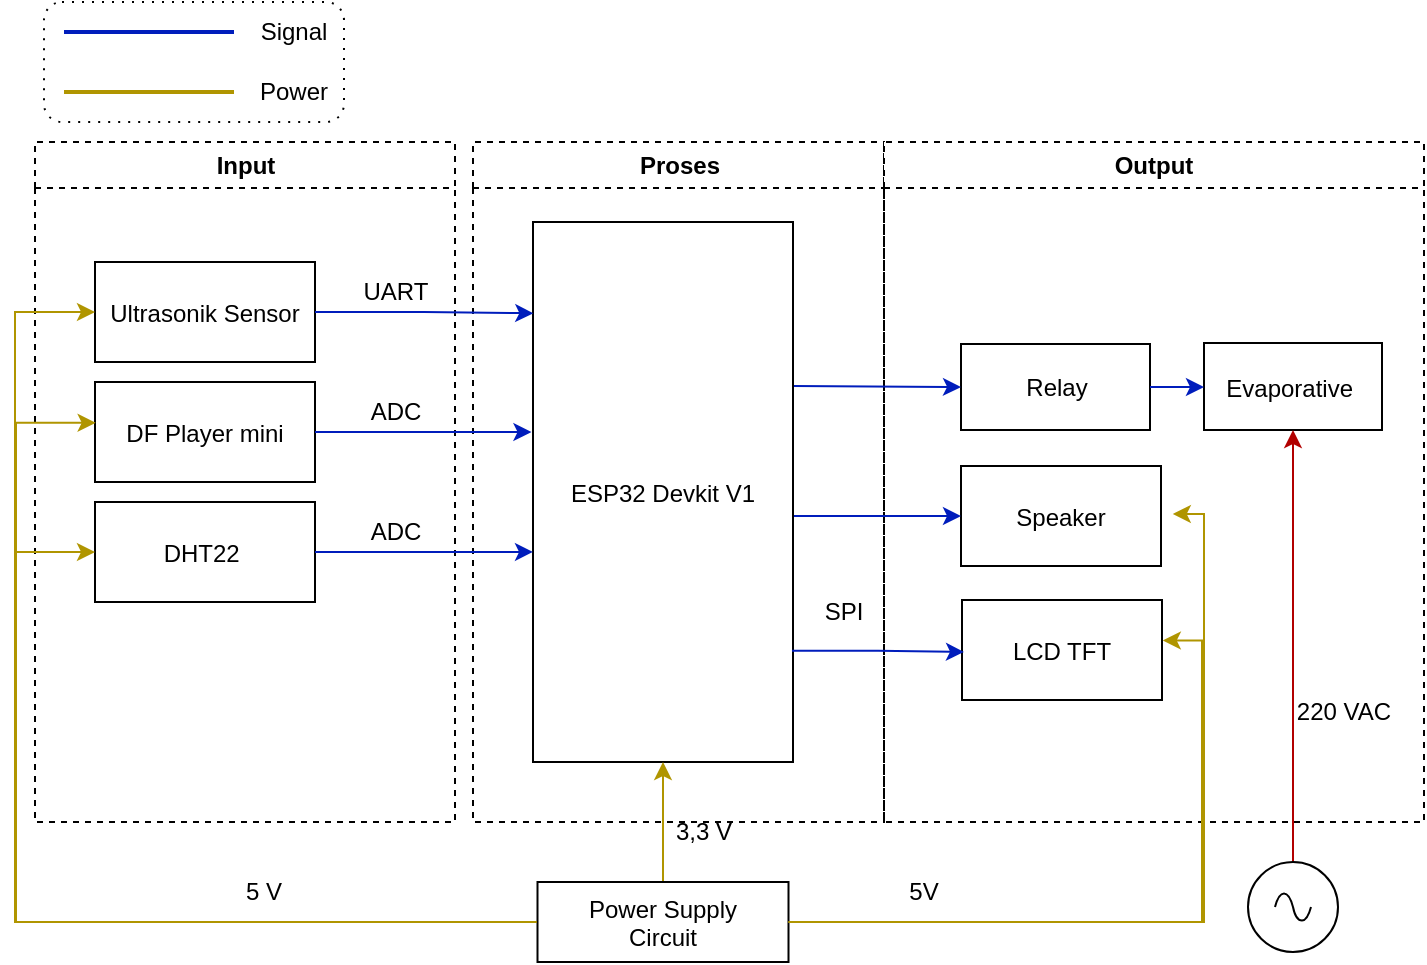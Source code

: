 <mxfile version="22.0.0" type="device">
  <diagram name="Page-1" id="e7e014a7-5840-1c2e-5031-d8a46d1fe8dd">
    <mxGraphModel dx="985" dy="572" grid="1" gridSize="10" guides="1" tooltips="1" connect="1" arrows="1" fold="1" page="1" pageScale="1" pageWidth="1169" pageHeight="826" background="none" math="0" shadow="0">
      <root>
        <mxCell id="0" />
        <mxCell id="1" parent="0" />
        <mxCell id="_jFeVBPDXCWnUA5WZdn8-125" value="" style="rounded=1;whiteSpace=wrap;html=1;dashed=1;dashPattern=1 4;" parent="1" vertex="1">
          <mxGeometry x="230" y="210" width="150" height="60" as="geometry" />
        </mxCell>
        <mxCell id="2" value="Input" style="swimlane;whiteSpace=wrap;strokeWidth=1;dashed=1;" parent="1" vertex="1">
          <mxGeometry x="225.5" y="280" width="210" height="340" as="geometry" />
        </mxCell>
        <mxCell id="7" value="DF Player mini" style="" parent="2" vertex="1">
          <mxGeometry x="30" y="120" width="110" height="50" as="geometry" />
        </mxCell>
        <mxCell id="8" value="DHT22 " style="" parent="2" vertex="1">
          <mxGeometry x="30" y="180" width="110" height="50" as="geometry" />
        </mxCell>
        <mxCell id="gOU0UTN-xjUXF7Q-TM1f-51" value="Ultrasonik Sensor" style="" parent="2" vertex="1">
          <mxGeometry x="30" y="60" width="110" height="50" as="geometry" />
        </mxCell>
        <mxCell id="_jFeVBPDXCWnUA5WZdn8-50" value="UART" style="text;html=1;strokeColor=none;fillColor=none;align=center;verticalAlign=middle;whiteSpace=wrap;rounded=0;" parent="2" vertex="1">
          <mxGeometry x="150" y="60" width="60" height="30" as="geometry" />
        </mxCell>
        <mxCell id="_jFeVBPDXCWnUA5WZdn8-51" value="ADC" style="text;html=1;strokeColor=none;fillColor=none;align=center;verticalAlign=middle;whiteSpace=wrap;rounded=0;" parent="2" vertex="1">
          <mxGeometry x="150" y="120" width="60" height="30" as="geometry" />
        </mxCell>
        <mxCell id="_jFeVBPDXCWnUA5WZdn8-52" value="ADC" style="text;html=1;strokeColor=none;fillColor=none;align=center;verticalAlign=middle;whiteSpace=wrap;rounded=0;" parent="2" vertex="1">
          <mxGeometry x="150" y="180" width="60" height="30" as="geometry" />
        </mxCell>
        <mxCell id="3" value="Proses" style="swimlane;whiteSpace=wrap;dashed=1;" parent="1" vertex="1">
          <mxGeometry x="444.5" y="280" width="205.5" height="340" as="geometry" />
        </mxCell>
        <mxCell id="16" value="ESP32 Devkit V1" style="" parent="3" vertex="1">
          <mxGeometry x="30" y="40" width="130" height="270" as="geometry" />
        </mxCell>
        <mxCell id="_jFeVBPDXCWnUA5WZdn8-64" value="SPI" style="text;html=1;strokeColor=none;fillColor=none;align=center;verticalAlign=middle;whiteSpace=wrap;rounded=0;" parent="3" vertex="1">
          <mxGeometry x="155.5" y="220" width="60" height="30" as="geometry" />
        </mxCell>
        <mxCell id="4" value="Output" style="swimlane;whiteSpace=wrap;fillColor=default;dashed=1;" parent="1" vertex="1">
          <mxGeometry x="650" y="280" width="270" height="340" as="geometry" />
        </mxCell>
        <mxCell id="_jFeVBPDXCWnUA5WZdn8-57" value="LCD TFT" style="" parent="4" vertex="1">
          <mxGeometry x="39" y="229" width="100" height="50" as="geometry" />
        </mxCell>
        <mxCell id="_jFeVBPDXCWnUA5WZdn8-43" value="Evaporative " style="" parent="4" vertex="1">
          <mxGeometry x="160" y="100.5" width="89" height="43.5" as="geometry" />
        </mxCell>
        <mxCell id="_jFeVBPDXCWnUA5WZdn8-42" value="Speaker" style="" parent="4" vertex="1">
          <mxGeometry x="38.5" y="162" width="100" height="50" as="geometry" />
        </mxCell>
        <mxCell id="_jFeVBPDXCWnUA5WZdn8-38" value="Relay" style="rounded=0;whiteSpace=wrap;html=1;" parent="4" vertex="1">
          <mxGeometry x="38.5" y="101" width="94.5" height="43" as="geometry" />
        </mxCell>
        <mxCell id="_jFeVBPDXCWnUA5WZdn8-45" style="edgeStyle=orthogonalEdgeStyle;rounded=0;orthogonalLoop=1;jettySize=auto;html=1;exitX=1;exitY=0.5;exitDx=0;exitDy=0;entryX=0;entryY=0.5;entryDx=0;entryDy=0;fillColor=#0050ef;strokeColor=#001DBC;" parent="4" source="_jFeVBPDXCWnUA5WZdn8-38" target="_jFeVBPDXCWnUA5WZdn8-43" edge="1">
          <mxGeometry relative="1" as="geometry">
            <Array as="points" />
          </mxGeometry>
        </mxCell>
        <mxCell id="3ifV7fBfItQzFz_-xxVT-25" value="220 VAC" style="text;html=1;strokeColor=none;fillColor=none;align=center;verticalAlign=middle;whiteSpace=wrap;rounded=0;" vertex="1" parent="4">
          <mxGeometry x="200" y="270" width="60" height="30" as="geometry" />
        </mxCell>
        <mxCell id="_jFeVBPDXCWnUA5WZdn8-61" style="edgeStyle=orthogonalEdgeStyle;rounded=0;orthogonalLoop=1;jettySize=auto;html=1;exitX=1;exitY=0.5;exitDx=0;exitDy=0;entryX=-0.006;entryY=0.389;entryDx=0;entryDy=0;entryPerimeter=0;fillColor=#0050ef;strokeColor=#001DBC;" parent="1" source="7" target="16" edge="1">
          <mxGeometry relative="1" as="geometry" />
        </mxCell>
        <mxCell id="_jFeVBPDXCWnUA5WZdn8-62" style="edgeStyle=orthogonalEdgeStyle;rounded=0;orthogonalLoop=1;jettySize=auto;html=1;exitX=1;exitY=0.5;exitDx=0;exitDy=0;entryX=0;entryY=0.611;entryDx=0;entryDy=0;entryPerimeter=0;fillColor=#0050ef;strokeColor=#001DBC;" parent="1" source="8" target="16" edge="1">
          <mxGeometry relative="1" as="geometry" />
        </mxCell>
        <mxCell id="_jFeVBPDXCWnUA5WZdn8-84" style="edgeStyle=orthogonalEdgeStyle;rounded=0;orthogonalLoop=1;jettySize=auto;html=1;exitX=0.5;exitY=0;exitDx=0;exitDy=0;entryX=0.5;entryY=1;entryDx=0;entryDy=0;fillColor=#e3c800;strokeColor=#B09500;" parent="1" source="_jFeVBPDXCWnUA5WZdn8-65" target="16" edge="1">
          <mxGeometry relative="1" as="geometry" />
        </mxCell>
        <mxCell id="_jFeVBPDXCWnUA5WZdn8-102" style="edgeStyle=orthogonalEdgeStyle;rounded=0;orthogonalLoop=1;jettySize=auto;html=1;exitX=0;exitY=0.5;exitDx=0;exitDy=0;entryX=0;entryY=0.5;entryDx=0;entryDy=0;fillColor=#e3c800;strokeColor=#B09500;" parent="1" target="8" edge="1">
          <mxGeometry relative="1" as="geometry">
            <mxPoint x="490" y="670" as="sourcePoint" />
            <Array as="points">
              <mxPoint x="215.5" y="670" />
              <mxPoint x="215.5" y="485" />
            </Array>
          </mxGeometry>
        </mxCell>
        <mxCell id="_jFeVBPDXCWnUA5WZdn8-104" style="edgeStyle=orthogonalEdgeStyle;rounded=0;orthogonalLoop=1;jettySize=auto;html=1;exitX=0;exitY=0.5;exitDx=0;exitDy=0;entryX=0;entryY=0.5;entryDx=0;entryDy=0;fillColor=#e3c800;strokeColor=#B09500;" parent="1" target="gOU0UTN-xjUXF7Q-TM1f-51" edge="1">
          <mxGeometry relative="1" as="geometry">
            <mxPoint x="490" y="670" as="sourcePoint" />
            <Array as="points">
              <mxPoint x="215.5" y="670" />
              <mxPoint x="215.5" y="365" />
            </Array>
          </mxGeometry>
        </mxCell>
        <mxCell id="_jFeVBPDXCWnUA5WZdn8-65" value="Power Supply &#xa;Circuit" style="" parent="1" vertex="1">
          <mxGeometry x="476.75" y="650" width="125.5" height="40" as="geometry" />
        </mxCell>
        <mxCell id="_jFeVBPDXCWnUA5WZdn8-85" value="5 V" style="text;html=1;strokeColor=none;fillColor=none;align=center;verticalAlign=middle;whiteSpace=wrap;rounded=0;" parent="1" vertex="1">
          <mxGeometry x="310" y="640" width="60" height="30" as="geometry" />
        </mxCell>
        <mxCell id="_jFeVBPDXCWnUA5WZdn8-87" value="5V" style="text;html=1;strokeColor=none;fillColor=none;align=center;verticalAlign=middle;whiteSpace=wrap;rounded=0;" parent="1" vertex="1">
          <mxGeometry x="640" y="640" width="60" height="30" as="geometry" />
        </mxCell>
        <mxCell id="_jFeVBPDXCWnUA5WZdn8-103" style="edgeStyle=orthogonalEdgeStyle;rounded=0;orthogonalLoop=1;jettySize=auto;html=1;entryX=0.003;entryY=0.408;entryDx=0;entryDy=0;entryPerimeter=0;fillColor=#e3c800;strokeColor=#B09500;exitX=-0.003;exitY=0.501;exitDx=0;exitDy=0;exitPerimeter=0;" parent="1" source="_jFeVBPDXCWnUA5WZdn8-65" target="7" edge="1">
          <mxGeometry relative="1" as="geometry">
            <mxPoint x="470" y="670" as="sourcePoint" />
            <Array as="points">
              <mxPoint x="216" y="670" />
              <mxPoint x="216" y="420" />
            </Array>
          </mxGeometry>
        </mxCell>
        <mxCell id="_jFeVBPDXCWnUA5WZdn8-86" value="3,3 V" style="text;html=1;strokeColor=none;fillColor=none;align=center;verticalAlign=middle;whiteSpace=wrap;rounded=0;" parent="1" vertex="1">
          <mxGeometry x="530" y="610" width="60" height="30" as="geometry" />
        </mxCell>
        <mxCell id="_jFeVBPDXCWnUA5WZdn8-120" value="" style="line;strokeWidth=2;html=1;fillColor=#0050ef;fontColor=#ffffff;strokeColor=#001DBC;" parent="1" vertex="1">
          <mxGeometry x="240" y="220" width="85" height="10" as="geometry" />
        </mxCell>
        <mxCell id="_jFeVBPDXCWnUA5WZdn8-121" value="" style="line;strokeWidth=2;html=1;fillColor=#e3c800;fontColor=#000000;strokeColor=#B09500;" parent="1" vertex="1">
          <mxGeometry x="240" y="250" width="85" height="10" as="geometry" />
        </mxCell>
        <mxCell id="_jFeVBPDXCWnUA5WZdn8-122" value="Signal" style="text;html=1;strokeColor=none;fillColor=none;align=center;verticalAlign=middle;whiteSpace=wrap;rounded=0;" parent="1" vertex="1">
          <mxGeometry x="325" y="210" width="60" height="30" as="geometry" />
        </mxCell>
        <mxCell id="_jFeVBPDXCWnUA5WZdn8-123" value="Power" style="text;html=1;strokeColor=none;fillColor=none;align=center;verticalAlign=middle;whiteSpace=wrap;rounded=0;" parent="1" vertex="1">
          <mxGeometry x="325" y="240" width="60" height="30" as="geometry" />
        </mxCell>
        <mxCell id="_jFeVBPDXCWnUA5WZdn8-128" style="edgeStyle=orthogonalEdgeStyle;rounded=0;orthogonalLoop=1;jettySize=auto;html=1;exitX=1;exitY=0.5;exitDx=0;exitDy=0;entryX=0.001;entryY=0.169;entryDx=0;entryDy=0;entryPerimeter=0;fillColor=#0050ef;strokeColor=#001DBC;" parent="1" source="gOU0UTN-xjUXF7Q-TM1f-51" target="16" edge="1">
          <mxGeometry relative="1" as="geometry" />
        </mxCell>
        <mxCell id="_jFeVBPDXCWnUA5WZdn8-40" style="edgeStyle=orthogonalEdgeStyle;rounded=0;orthogonalLoop=1;jettySize=auto;html=1;entryX=0;entryY=0.5;entryDx=0;entryDy=0;fillColor=#0050ef;strokeColor=#001DBC;" parent="1" target="_jFeVBPDXCWnUA5WZdn8-38" edge="1">
          <mxGeometry relative="1" as="geometry">
            <mxPoint x="605" y="402" as="sourcePoint" />
            <Array as="points">
              <mxPoint x="604.5" y="402" />
              <mxPoint x="624.5" y="402" />
            </Array>
          </mxGeometry>
        </mxCell>
        <mxCell id="3ifV7fBfItQzFz_-xxVT-17" style="edgeStyle=orthogonalEdgeStyle;rounded=0;orthogonalLoop=1;jettySize=auto;html=1;exitX=0.996;exitY=0.794;exitDx=0;exitDy=0;exitPerimeter=0;fillColor=#0050ef;strokeColor=#001DBC;" edge="1" parent="1" source="16">
          <mxGeometry relative="1" as="geometry">
            <mxPoint x="690" y="535" as="targetPoint" />
            <Array as="points">
              <mxPoint x="647" y="534" />
            </Array>
          </mxGeometry>
        </mxCell>
        <mxCell id="3ifV7fBfItQzFz_-xxVT-18" style="edgeStyle=orthogonalEdgeStyle;rounded=0;orthogonalLoop=1;jettySize=auto;html=1;entryX=0;entryY=0.5;entryDx=0;entryDy=0;fillColor=#0050ef;strokeColor=#001DBC;" edge="1" parent="1" target="_jFeVBPDXCWnUA5WZdn8-42">
          <mxGeometry relative="1" as="geometry">
            <mxPoint x="605" y="467" as="sourcePoint" />
            <Array as="points">
              <mxPoint x="605" y="467" />
            </Array>
          </mxGeometry>
        </mxCell>
        <mxCell id="3ifV7fBfItQzFz_-xxVT-20" style="edgeStyle=orthogonalEdgeStyle;rounded=0;orthogonalLoop=1;jettySize=auto;html=1;entryX=1.059;entryY=0.479;entryDx=0;entryDy=0;entryPerimeter=0;fillColor=#e3c800;strokeColor=#B09500;" edge="1" parent="1" source="_jFeVBPDXCWnUA5WZdn8-65" target="_jFeVBPDXCWnUA5WZdn8-42">
          <mxGeometry relative="1" as="geometry">
            <Array as="points">
              <mxPoint x="810" y="670" />
              <mxPoint x="810" y="466" />
            </Array>
          </mxGeometry>
        </mxCell>
        <mxCell id="3ifV7fBfItQzFz_-xxVT-21" style="edgeStyle=orthogonalEdgeStyle;rounded=0;orthogonalLoop=1;jettySize=auto;html=1;entryX=1.004;entryY=0.405;entryDx=0;entryDy=0;entryPerimeter=0;fillColor=#e3c800;strokeColor=#B09500;" edge="1" parent="1" source="_jFeVBPDXCWnUA5WZdn8-65" target="_jFeVBPDXCWnUA5WZdn8-57">
          <mxGeometry relative="1" as="geometry" />
        </mxCell>
        <mxCell id="3ifV7fBfItQzFz_-xxVT-24" style="edgeStyle=orthogonalEdgeStyle;rounded=0;orthogonalLoop=1;jettySize=auto;html=1;entryX=0.5;entryY=1;entryDx=0;entryDy=0;fillColor=#e51400;strokeColor=#B20000;" edge="1" parent="1" source="3ifV7fBfItQzFz_-xxVT-22" target="_jFeVBPDXCWnUA5WZdn8-43">
          <mxGeometry relative="1" as="geometry" />
        </mxCell>
        <mxCell id="3ifV7fBfItQzFz_-xxVT-22" value="" style="pointerEvents=1;verticalLabelPosition=bottom;shadow=0;dashed=0;align=center;html=1;verticalAlign=top;shape=mxgraph.electrical.signal_sources.source;aspect=fixed;points=[[0.5,0,0],[1,0.5,0],[0.5,1,0],[0,0.5,0]];elSignalType=ac;" vertex="1" parent="1">
          <mxGeometry x="832" y="640" width="45" height="45" as="geometry" />
        </mxCell>
      </root>
    </mxGraphModel>
  </diagram>
</mxfile>
